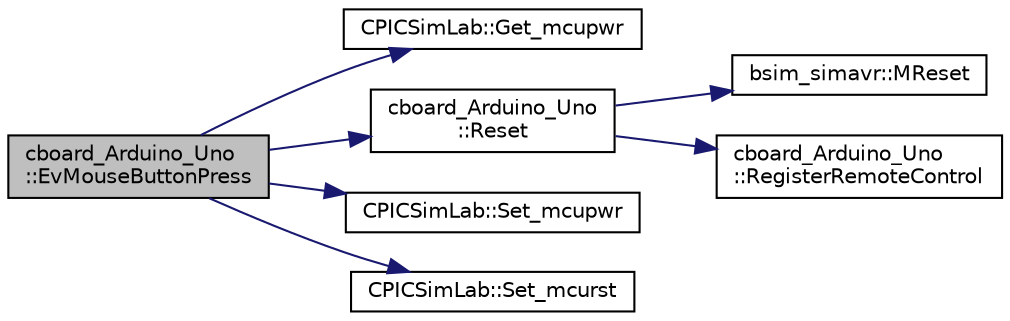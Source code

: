 digraph "cboard_Arduino_Uno::EvMouseButtonPress"
{
 // LATEX_PDF_SIZE
  edge [fontname="Helvetica",fontsize="10",labelfontname="Helvetica",labelfontsize="10"];
  node [fontname="Helvetica",fontsize="10",shape=record];
  rankdir="LR";
  Node1 [label="cboard_Arduino_Uno\l::EvMouseButtonPress",height=0.2,width=0.4,color="black", fillcolor="grey75", style="filled", fontcolor="black",tooltip="Event on the board."];
  Node1 -> Node2 [color="midnightblue",fontsize="10",style="solid",fontname="Helvetica"];
  Node2 [label="CPICSimLab::Get_mcupwr",height=0.2,width=0.4,color="black", fillcolor="white", style="filled",URL="$class_c_p_i_c_sim_lab.html#aac9970694b88fb7fae9f99fb3d3a5403",tooltip="Return actual power status of microcontroller ON/OFF."];
  Node1 -> Node3 [color="midnightblue",fontsize="10",style="solid",fontname="Helvetica"];
  Node3 [label="cboard_Arduino_Uno\l::Reset",height=0.2,width=0.4,color="black", fillcolor="white", style="filled",URL="$classcboard___arduino___uno.html#a85e58a08774c55c42cbd73a5aaa49263",tooltip="Reset board status."];
  Node3 -> Node4 [color="midnightblue",fontsize="10",style="solid",fontname="Helvetica"];
  Node4 [label="bsim_simavr::MReset",height=0.2,width=0.4,color="black", fillcolor="white", style="filled",URL="$classbsim__simavr.html#a127738c7f49db4ff7ddea8f24085ffad",tooltip="board microcontroller reset"];
  Node3 -> Node5 [color="midnightblue",fontsize="10",style="solid",fontname="Helvetica"];
  Node5 [label="cboard_Arduino_Uno\l::RegisterRemoteControl",height=0.2,width=0.4,color="black", fillcolor="white", style="filled",URL="$classcboard___arduino___uno.html#a2019526e5d96ddc2d6c150386af77557",tooltip="Register remote control variables."];
  Node1 -> Node6 [color="midnightblue",fontsize="10",style="solid",fontname="Helvetica"];
  Node6 [label="CPICSimLab::Set_mcupwr",height=0.2,width=0.4,color="black", fillcolor="white", style="filled",URL="$class_c_p_i_c_sim_lab.html#a3d48a79d4835b85f63ff31b2d30a2c7e",tooltip="Set the power status of microcontroller ON/OFF."];
  Node1 -> Node7 [color="midnightblue",fontsize="10",style="solid",fontname="Helvetica"];
  Node7 [label="CPICSimLab::Set_mcurst",height=0.2,width=0.4,color="black", fillcolor="white", style="filled",URL="$class_c_p_i_c_sim_lab.html#a260bf50fe760fe92583b3546e7053c4d",tooltip="Set mcu rst flag (inform simulator about mcu reset state)"];
}
